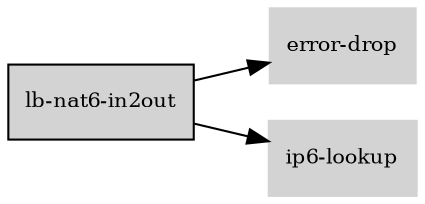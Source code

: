 digraph "lb_nat6_in2out_subgraph" {
  rankdir=LR;
  node [shape=box, style=filled, fontsize=10, color=lightgray, fontcolor=black, fillcolor=lightgray];
  "lb-nat6-in2out" [color=black, fontcolor=black, fillcolor=lightgray];
  edge [fontsize=8];
  "lb-nat6-in2out" -> "error-drop";
  "lb-nat6-in2out" -> "ip6-lookup";
}
